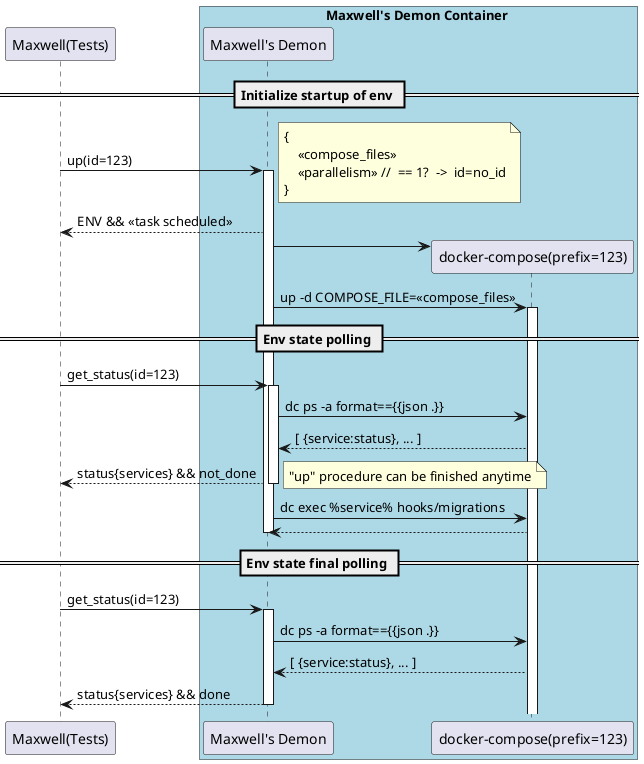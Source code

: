@startuml
participant "Maxwell(Tests)"


box Maxwell's Demon Container #lightblue
participant "Maxwell's Demon"


== Initialize startup of env ==

"Maxwell(Tests)" -> "Maxwell's Demon" : up(id=123)
note right
{
    << compose_files >>
    << parallelism >> //  == 1?  ->  id=no_id
}
end note
activate "Maxwell's Demon"
"Maxwell(Tests)" <-- "Maxwell's Demon" : ENV && << task scheduled >>

"Maxwell's Demon" -> "docker-compose(prefix=123)" ** :
"Maxwell's Demon" -> "docker-compose(prefix=123)": up -d COMPOSE_FILE=<< compose_files >>
activate "docker-compose(prefix=123)"


== Env state polling ==

"Maxwell(Tests)" -> "Maxwell's Demon" : get_status(id=123)
activate "Maxwell's Demon"

"Maxwell's Demon" -> "docker-compose(prefix=123)" : dc ps -a format=={{json .}}
"Maxwell's Demon" <-- "docker-compose(prefix=123)" : [ {service:status}, ... ]

return status{services} && not_done

note right
"up" procedure can be finished anytime
end note


"Maxwell's Demon" -> "docker-compose(prefix=123)": dc exec %service% hooks/migrations

"Maxwell's Demon" <-- "docker-compose(prefix=123)"
deactivate "Maxwell's Demon"

== Env state final polling ==

"Maxwell(Tests)" -> "Maxwell's Demon" : get_status(id=123)
activate "Maxwell's Demon"

"Maxwell's Demon" -> "docker-compose(prefix=123)" : dc ps -a format=={{json .}}
"Maxwell's Demon" <-- "docker-compose(prefix=123)" : [ {service:status}, ... ]

return status{services} && done
@enduml
